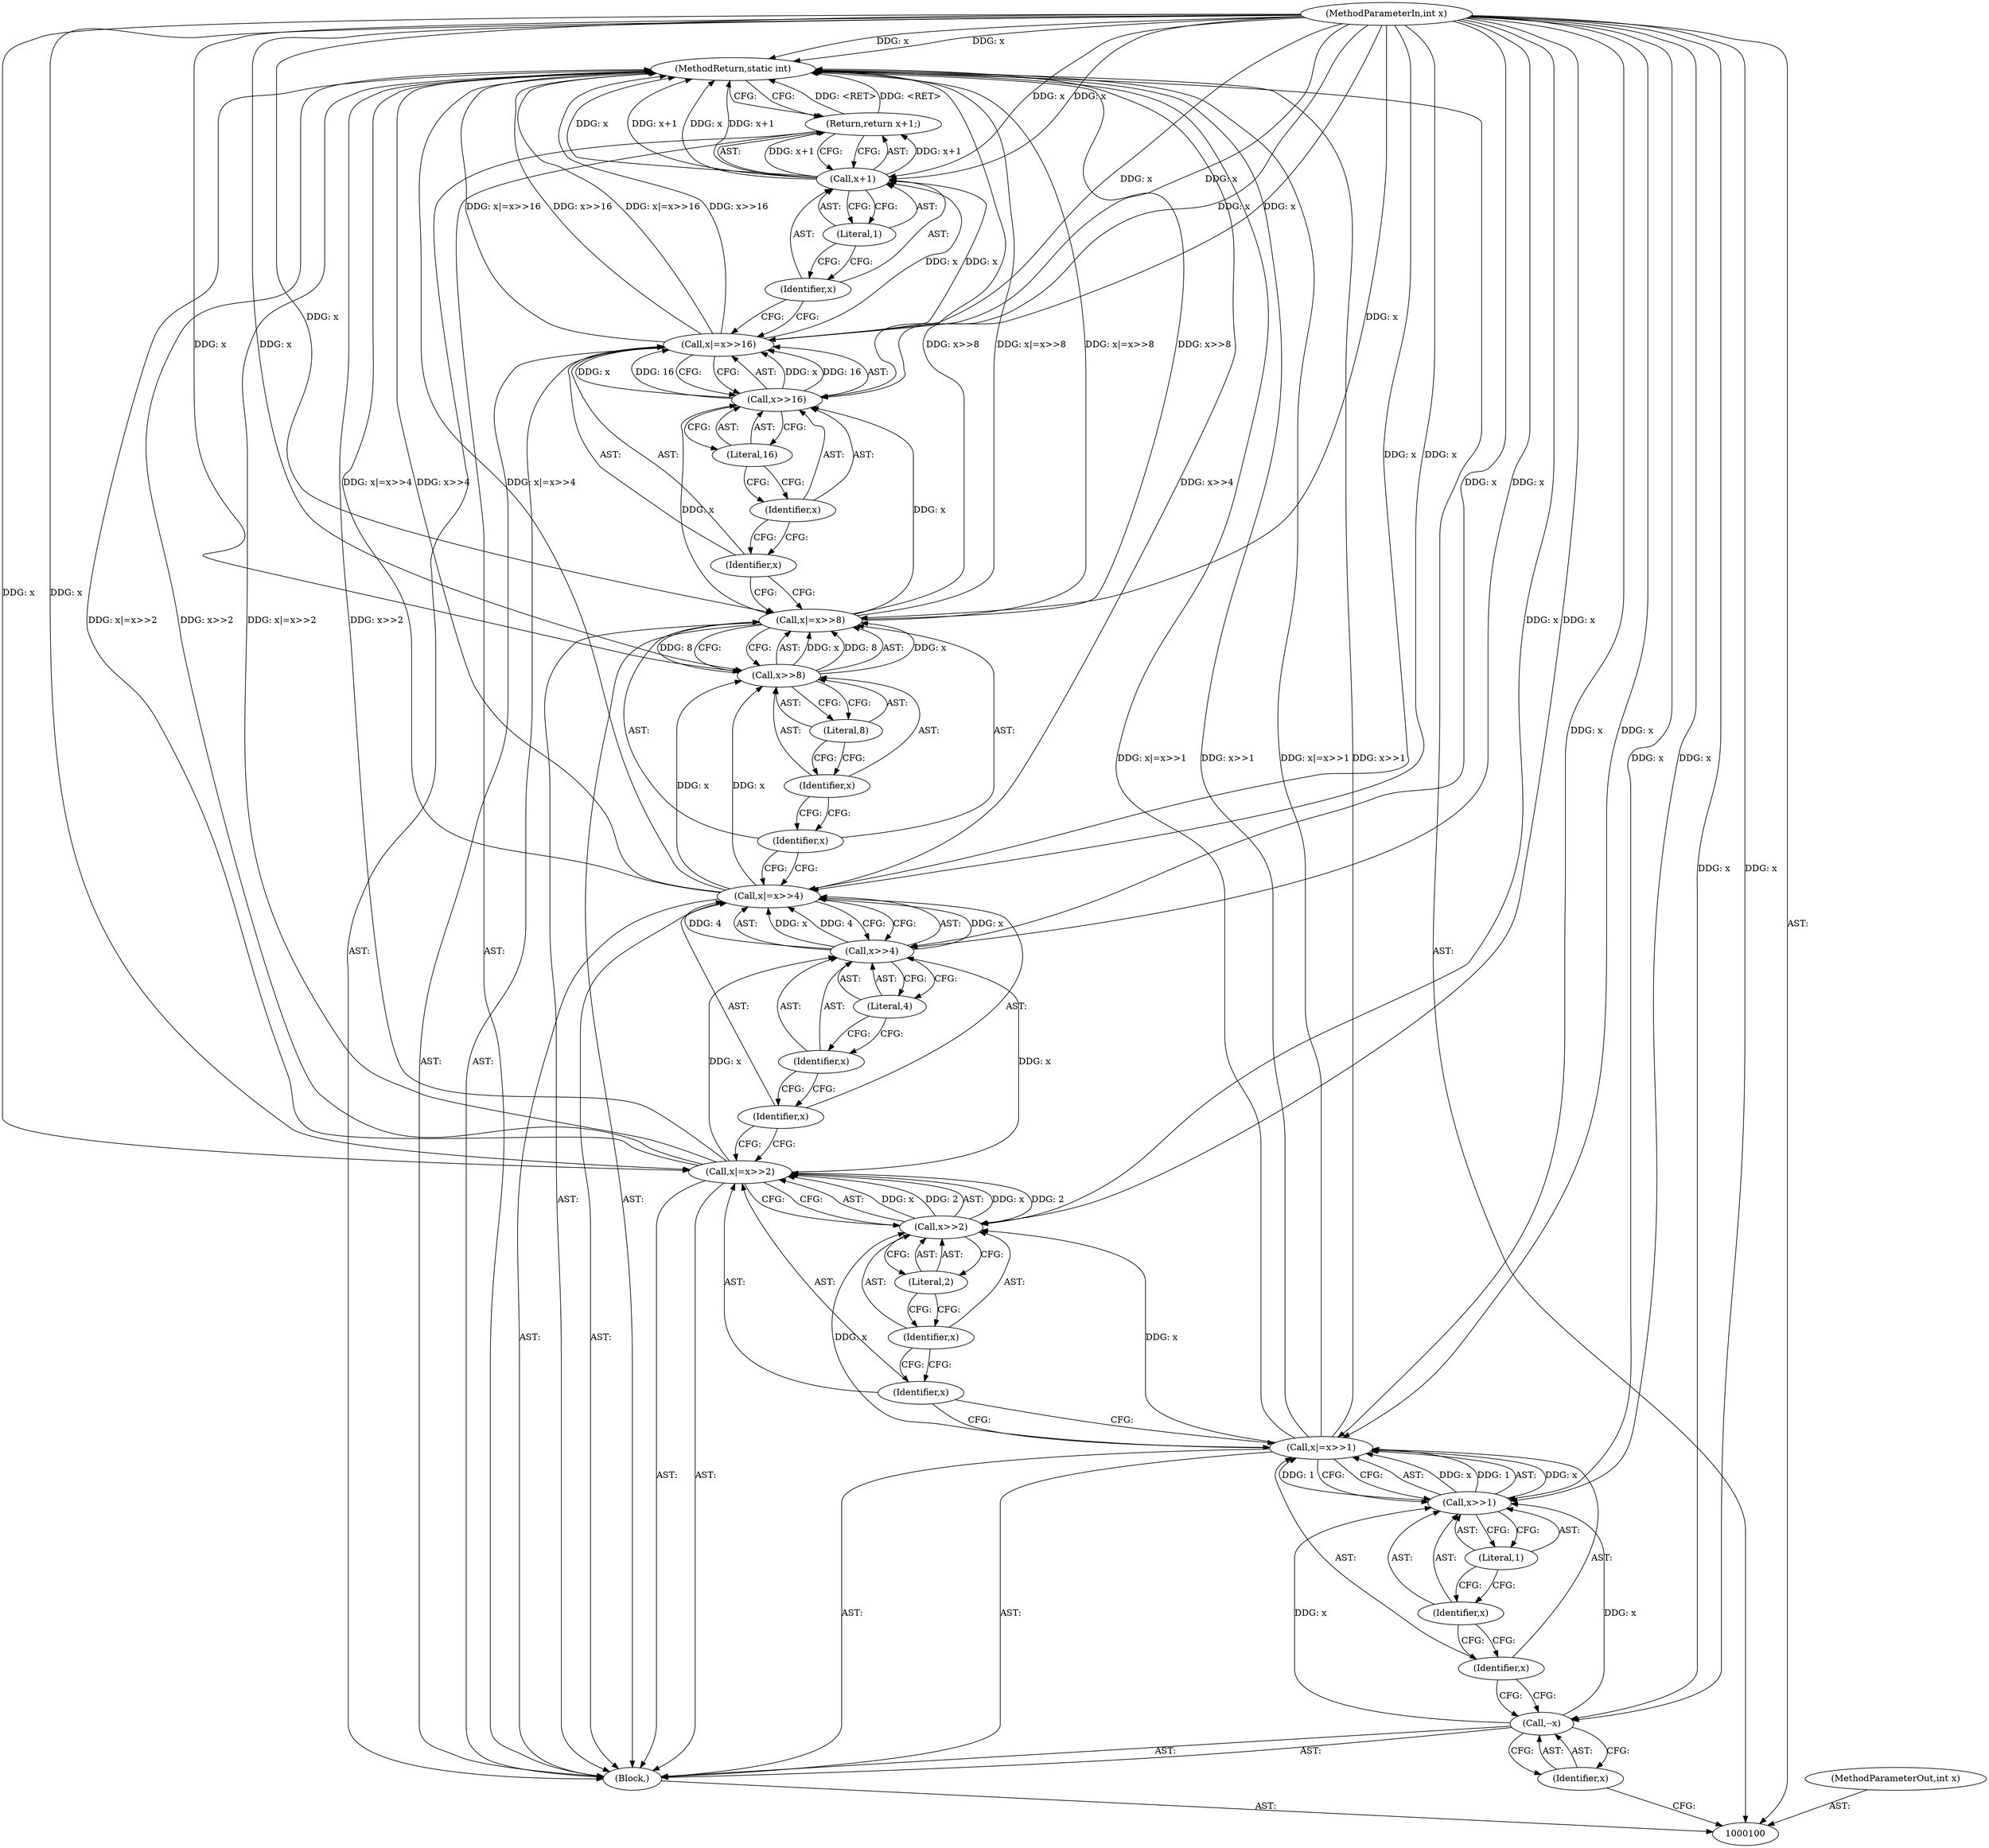 digraph "0_iperf_91f2fa59e8ed80dfbf400add0164ee0e508e412a_36" {
"1000134" [label="(MethodReturn,static int)"];
"1000103" [label="(Call,--x)"];
"1000109" [label="(Literal,1)"];
"1000110" [label="(Call,x|=x>>2)"];
"1000111" [label="(Identifier,x)"];
"1000112" [label="(Call,x>>2)"];
"1000113" [label="(Identifier,x)"];
"1000101" [label="(MethodParameterIn,int x)"];
"1000313" [label="(MethodParameterOut,int x)"];
"1000114" [label="(Literal,2)"];
"1000115" [label="(Call,x|=x>>4)"];
"1000116" [label="(Identifier,x)"];
"1000102" [label="(Block,)"];
"1000117" [label="(Call,x>>4)"];
"1000118" [label="(Identifier,x)"];
"1000104" [label="(Identifier,x)"];
"1000119" [label="(Literal,4)"];
"1000120" [label="(Call,x|=x>>8)"];
"1000121" [label="(Identifier,x)"];
"1000122" [label="(Call,x>>8)"];
"1000123" [label="(Identifier,x)"];
"1000124" [label="(Literal,8)"];
"1000125" [label="(Call,x|=x>>16)"];
"1000126" [label="(Identifier,x)"];
"1000127" [label="(Call,x>>16)"];
"1000128" [label="(Identifier,x)"];
"1000129" [label="(Literal,16)"];
"1000130" [label="(Return,return x+1;)"];
"1000131" [label="(Call,x+1)"];
"1000132" [label="(Identifier,x)"];
"1000105" [label="(Call,x|=x>>1)"];
"1000106" [label="(Identifier,x)"];
"1000133" [label="(Literal,1)"];
"1000107" [label="(Call,x>>1)"];
"1000108" [label="(Identifier,x)"];
"1000134" -> "1000100"  [label="AST: "];
"1000134" -> "1000130"  [label="CFG: "];
"1000115" -> "1000134"  [label="DDG: x>>4"];
"1000115" -> "1000134"  [label="DDG: x|=x>>4"];
"1000125" -> "1000134"  [label="DDG: x|=x>>16"];
"1000125" -> "1000134"  [label="DDG: x>>16"];
"1000105" -> "1000134"  [label="DDG: x>>1"];
"1000105" -> "1000134"  [label="DDG: x|=x>>1"];
"1000131" -> "1000134"  [label="DDG: x"];
"1000131" -> "1000134"  [label="DDG: x+1"];
"1000110" -> "1000134"  [label="DDG: x>>2"];
"1000110" -> "1000134"  [label="DDG: x|=x>>2"];
"1000120" -> "1000134"  [label="DDG: x>>8"];
"1000120" -> "1000134"  [label="DDG: x|=x>>8"];
"1000101" -> "1000134"  [label="DDG: x"];
"1000130" -> "1000134"  [label="DDG: <RET>"];
"1000103" -> "1000102"  [label="AST: "];
"1000103" -> "1000104"  [label="CFG: "];
"1000104" -> "1000103"  [label="AST: "];
"1000106" -> "1000103"  [label="CFG: "];
"1000101" -> "1000103"  [label="DDG: x"];
"1000103" -> "1000107"  [label="DDG: x"];
"1000109" -> "1000107"  [label="AST: "];
"1000109" -> "1000108"  [label="CFG: "];
"1000107" -> "1000109"  [label="CFG: "];
"1000110" -> "1000102"  [label="AST: "];
"1000110" -> "1000112"  [label="CFG: "];
"1000111" -> "1000110"  [label="AST: "];
"1000112" -> "1000110"  [label="AST: "];
"1000116" -> "1000110"  [label="CFG: "];
"1000110" -> "1000134"  [label="DDG: x>>2"];
"1000110" -> "1000134"  [label="DDG: x|=x>>2"];
"1000112" -> "1000110"  [label="DDG: x"];
"1000112" -> "1000110"  [label="DDG: 2"];
"1000101" -> "1000110"  [label="DDG: x"];
"1000110" -> "1000117"  [label="DDG: x"];
"1000111" -> "1000110"  [label="AST: "];
"1000111" -> "1000105"  [label="CFG: "];
"1000113" -> "1000111"  [label="CFG: "];
"1000112" -> "1000110"  [label="AST: "];
"1000112" -> "1000114"  [label="CFG: "];
"1000113" -> "1000112"  [label="AST: "];
"1000114" -> "1000112"  [label="AST: "];
"1000110" -> "1000112"  [label="CFG: "];
"1000112" -> "1000110"  [label="DDG: x"];
"1000112" -> "1000110"  [label="DDG: 2"];
"1000105" -> "1000112"  [label="DDG: x"];
"1000101" -> "1000112"  [label="DDG: x"];
"1000113" -> "1000112"  [label="AST: "];
"1000113" -> "1000111"  [label="CFG: "];
"1000114" -> "1000113"  [label="CFG: "];
"1000101" -> "1000100"  [label="AST: "];
"1000101" -> "1000134"  [label="DDG: x"];
"1000101" -> "1000103"  [label="DDG: x"];
"1000101" -> "1000105"  [label="DDG: x"];
"1000101" -> "1000107"  [label="DDG: x"];
"1000101" -> "1000110"  [label="DDG: x"];
"1000101" -> "1000112"  [label="DDG: x"];
"1000101" -> "1000115"  [label="DDG: x"];
"1000101" -> "1000117"  [label="DDG: x"];
"1000101" -> "1000120"  [label="DDG: x"];
"1000101" -> "1000122"  [label="DDG: x"];
"1000101" -> "1000125"  [label="DDG: x"];
"1000101" -> "1000127"  [label="DDG: x"];
"1000101" -> "1000131"  [label="DDG: x"];
"1000313" -> "1000100"  [label="AST: "];
"1000114" -> "1000112"  [label="AST: "];
"1000114" -> "1000113"  [label="CFG: "];
"1000112" -> "1000114"  [label="CFG: "];
"1000115" -> "1000102"  [label="AST: "];
"1000115" -> "1000117"  [label="CFG: "];
"1000116" -> "1000115"  [label="AST: "];
"1000117" -> "1000115"  [label="AST: "];
"1000121" -> "1000115"  [label="CFG: "];
"1000115" -> "1000134"  [label="DDG: x>>4"];
"1000115" -> "1000134"  [label="DDG: x|=x>>4"];
"1000117" -> "1000115"  [label="DDG: x"];
"1000117" -> "1000115"  [label="DDG: 4"];
"1000101" -> "1000115"  [label="DDG: x"];
"1000115" -> "1000122"  [label="DDG: x"];
"1000116" -> "1000115"  [label="AST: "];
"1000116" -> "1000110"  [label="CFG: "];
"1000118" -> "1000116"  [label="CFG: "];
"1000102" -> "1000100"  [label="AST: "];
"1000103" -> "1000102"  [label="AST: "];
"1000105" -> "1000102"  [label="AST: "];
"1000110" -> "1000102"  [label="AST: "];
"1000115" -> "1000102"  [label="AST: "];
"1000120" -> "1000102"  [label="AST: "];
"1000125" -> "1000102"  [label="AST: "];
"1000130" -> "1000102"  [label="AST: "];
"1000117" -> "1000115"  [label="AST: "];
"1000117" -> "1000119"  [label="CFG: "];
"1000118" -> "1000117"  [label="AST: "];
"1000119" -> "1000117"  [label="AST: "];
"1000115" -> "1000117"  [label="CFG: "];
"1000117" -> "1000115"  [label="DDG: x"];
"1000117" -> "1000115"  [label="DDG: 4"];
"1000110" -> "1000117"  [label="DDG: x"];
"1000101" -> "1000117"  [label="DDG: x"];
"1000118" -> "1000117"  [label="AST: "];
"1000118" -> "1000116"  [label="CFG: "];
"1000119" -> "1000118"  [label="CFG: "];
"1000104" -> "1000103"  [label="AST: "];
"1000104" -> "1000100"  [label="CFG: "];
"1000103" -> "1000104"  [label="CFG: "];
"1000119" -> "1000117"  [label="AST: "];
"1000119" -> "1000118"  [label="CFG: "];
"1000117" -> "1000119"  [label="CFG: "];
"1000120" -> "1000102"  [label="AST: "];
"1000120" -> "1000122"  [label="CFG: "];
"1000121" -> "1000120"  [label="AST: "];
"1000122" -> "1000120"  [label="AST: "];
"1000126" -> "1000120"  [label="CFG: "];
"1000120" -> "1000134"  [label="DDG: x>>8"];
"1000120" -> "1000134"  [label="DDG: x|=x>>8"];
"1000122" -> "1000120"  [label="DDG: x"];
"1000122" -> "1000120"  [label="DDG: 8"];
"1000101" -> "1000120"  [label="DDG: x"];
"1000120" -> "1000127"  [label="DDG: x"];
"1000121" -> "1000120"  [label="AST: "];
"1000121" -> "1000115"  [label="CFG: "];
"1000123" -> "1000121"  [label="CFG: "];
"1000122" -> "1000120"  [label="AST: "];
"1000122" -> "1000124"  [label="CFG: "];
"1000123" -> "1000122"  [label="AST: "];
"1000124" -> "1000122"  [label="AST: "];
"1000120" -> "1000122"  [label="CFG: "];
"1000122" -> "1000120"  [label="DDG: x"];
"1000122" -> "1000120"  [label="DDG: 8"];
"1000115" -> "1000122"  [label="DDG: x"];
"1000101" -> "1000122"  [label="DDG: x"];
"1000123" -> "1000122"  [label="AST: "];
"1000123" -> "1000121"  [label="CFG: "];
"1000124" -> "1000123"  [label="CFG: "];
"1000124" -> "1000122"  [label="AST: "];
"1000124" -> "1000123"  [label="CFG: "];
"1000122" -> "1000124"  [label="CFG: "];
"1000125" -> "1000102"  [label="AST: "];
"1000125" -> "1000127"  [label="CFG: "];
"1000126" -> "1000125"  [label="AST: "];
"1000127" -> "1000125"  [label="AST: "];
"1000132" -> "1000125"  [label="CFG: "];
"1000125" -> "1000134"  [label="DDG: x|=x>>16"];
"1000125" -> "1000134"  [label="DDG: x>>16"];
"1000127" -> "1000125"  [label="DDG: x"];
"1000127" -> "1000125"  [label="DDG: 16"];
"1000101" -> "1000125"  [label="DDG: x"];
"1000125" -> "1000131"  [label="DDG: x"];
"1000126" -> "1000125"  [label="AST: "];
"1000126" -> "1000120"  [label="CFG: "];
"1000128" -> "1000126"  [label="CFG: "];
"1000127" -> "1000125"  [label="AST: "];
"1000127" -> "1000129"  [label="CFG: "];
"1000128" -> "1000127"  [label="AST: "];
"1000129" -> "1000127"  [label="AST: "];
"1000125" -> "1000127"  [label="CFG: "];
"1000127" -> "1000125"  [label="DDG: x"];
"1000127" -> "1000125"  [label="DDG: 16"];
"1000120" -> "1000127"  [label="DDG: x"];
"1000101" -> "1000127"  [label="DDG: x"];
"1000128" -> "1000127"  [label="AST: "];
"1000128" -> "1000126"  [label="CFG: "];
"1000129" -> "1000128"  [label="CFG: "];
"1000129" -> "1000127"  [label="AST: "];
"1000129" -> "1000128"  [label="CFG: "];
"1000127" -> "1000129"  [label="CFG: "];
"1000130" -> "1000102"  [label="AST: "];
"1000130" -> "1000131"  [label="CFG: "];
"1000131" -> "1000130"  [label="AST: "];
"1000134" -> "1000130"  [label="CFG: "];
"1000130" -> "1000134"  [label="DDG: <RET>"];
"1000131" -> "1000130"  [label="DDG: x+1"];
"1000131" -> "1000130"  [label="AST: "];
"1000131" -> "1000133"  [label="CFG: "];
"1000132" -> "1000131"  [label="AST: "];
"1000133" -> "1000131"  [label="AST: "];
"1000130" -> "1000131"  [label="CFG: "];
"1000131" -> "1000134"  [label="DDG: x"];
"1000131" -> "1000134"  [label="DDG: x+1"];
"1000131" -> "1000130"  [label="DDG: x+1"];
"1000125" -> "1000131"  [label="DDG: x"];
"1000101" -> "1000131"  [label="DDG: x"];
"1000132" -> "1000131"  [label="AST: "];
"1000132" -> "1000125"  [label="CFG: "];
"1000133" -> "1000132"  [label="CFG: "];
"1000105" -> "1000102"  [label="AST: "];
"1000105" -> "1000107"  [label="CFG: "];
"1000106" -> "1000105"  [label="AST: "];
"1000107" -> "1000105"  [label="AST: "];
"1000111" -> "1000105"  [label="CFG: "];
"1000105" -> "1000134"  [label="DDG: x>>1"];
"1000105" -> "1000134"  [label="DDG: x|=x>>1"];
"1000107" -> "1000105"  [label="DDG: x"];
"1000107" -> "1000105"  [label="DDG: 1"];
"1000101" -> "1000105"  [label="DDG: x"];
"1000105" -> "1000112"  [label="DDG: x"];
"1000106" -> "1000105"  [label="AST: "];
"1000106" -> "1000103"  [label="CFG: "];
"1000108" -> "1000106"  [label="CFG: "];
"1000133" -> "1000131"  [label="AST: "];
"1000133" -> "1000132"  [label="CFG: "];
"1000131" -> "1000133"  [label="CFG: "];
"1000107" -> "1000105"  [label="AST: "];
"1000107" -> "1000109"  [label="CFG: "];
"1000108" -> "1000107"  [label="AST: "];
"1000109" -> "1000107"  [label="AST: "];
"1000105" -> "1000107"  [label="CFG: "];
"1000107" -> "1000105"  [label="DDG: x"];
"1000107" -> "1000105"  [label="DDG: 1"];
"1000103" -> "1000107"  [label="DDG: x"];
"1000101" -> "1000107"  [label="DDG: x"];
"1000108" -> "1000107"  [label="AST: "];
"1000108" -> "1000106"  [label="CFG: "];
"1000109" -> "1000108"  [label="CFG: "];
}

